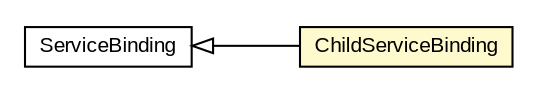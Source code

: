 #!/usr/local/bin/dot
#
# Class diagram 
# Generated by UMLGraph version R5_6-24-gf6e263 (http://www.umlgraph.org/)
#

digraph G {
	edge [fontname="arial",fontsize=10,labelfontname="arial",labelfontsize=10];
	node [fontname="arial",fontsize=10,shape=plaintext];
	nodesep=0.25;
	ranksep=0.5;
	rankdir=LR;
	// com.gwtplatform.dispatch.rest.rebind.type.ServiceBinding
	c184686 [label=<<table title="com.gwtplatform.dispatch.rest.rebind.type.ServiceBinding" border="0" cellborder="1" cellspacing="0" cellpadding="2" port="p" href="./ServiceBinding.html">
		<tr><td><table border="0" cellspacing="0" cellpadding="1">
<tr><td align="center" balign="center"> ServiceBinding </td></tr>
		</table></td></tr>
		</table>>, URL="./ServiceBinding.html", fontname="arial", fontcolor="black", fontsize=10.0];
	// com.gwtplatform.dispatch.rest.rebind.type.ChildServiceBinding
	c184690 [label=<<table title="com.gwtplatform.dispatch.rest.rebind.type.ChildServiceBinding" border="0" cellborder="1" cellspacing="0" cellpadding="2" port="p" bgcolor="lemonChiffon" href="./ChildServiceBinding.html">
		<tr><td><table border="0" cellspacing="0" cellpadding="1">
<tr><td align="center" balign="center"> ChildServiceBinding </td></tr>
		</table></td></tr>
		</table>>, URL="./ChildServiceBinding.html", fontname="arial", fontcolor="black", fontsize=10.0];
	//com.gwtplatform.dispatch.rest.rebind.type.ChildServiceBinding extends com.gwtplatform.dispatch.rest.rebind.type.ServiceBinding
	c184686:p -> c184690:p [dir=back,arrowtail=empty];
}

